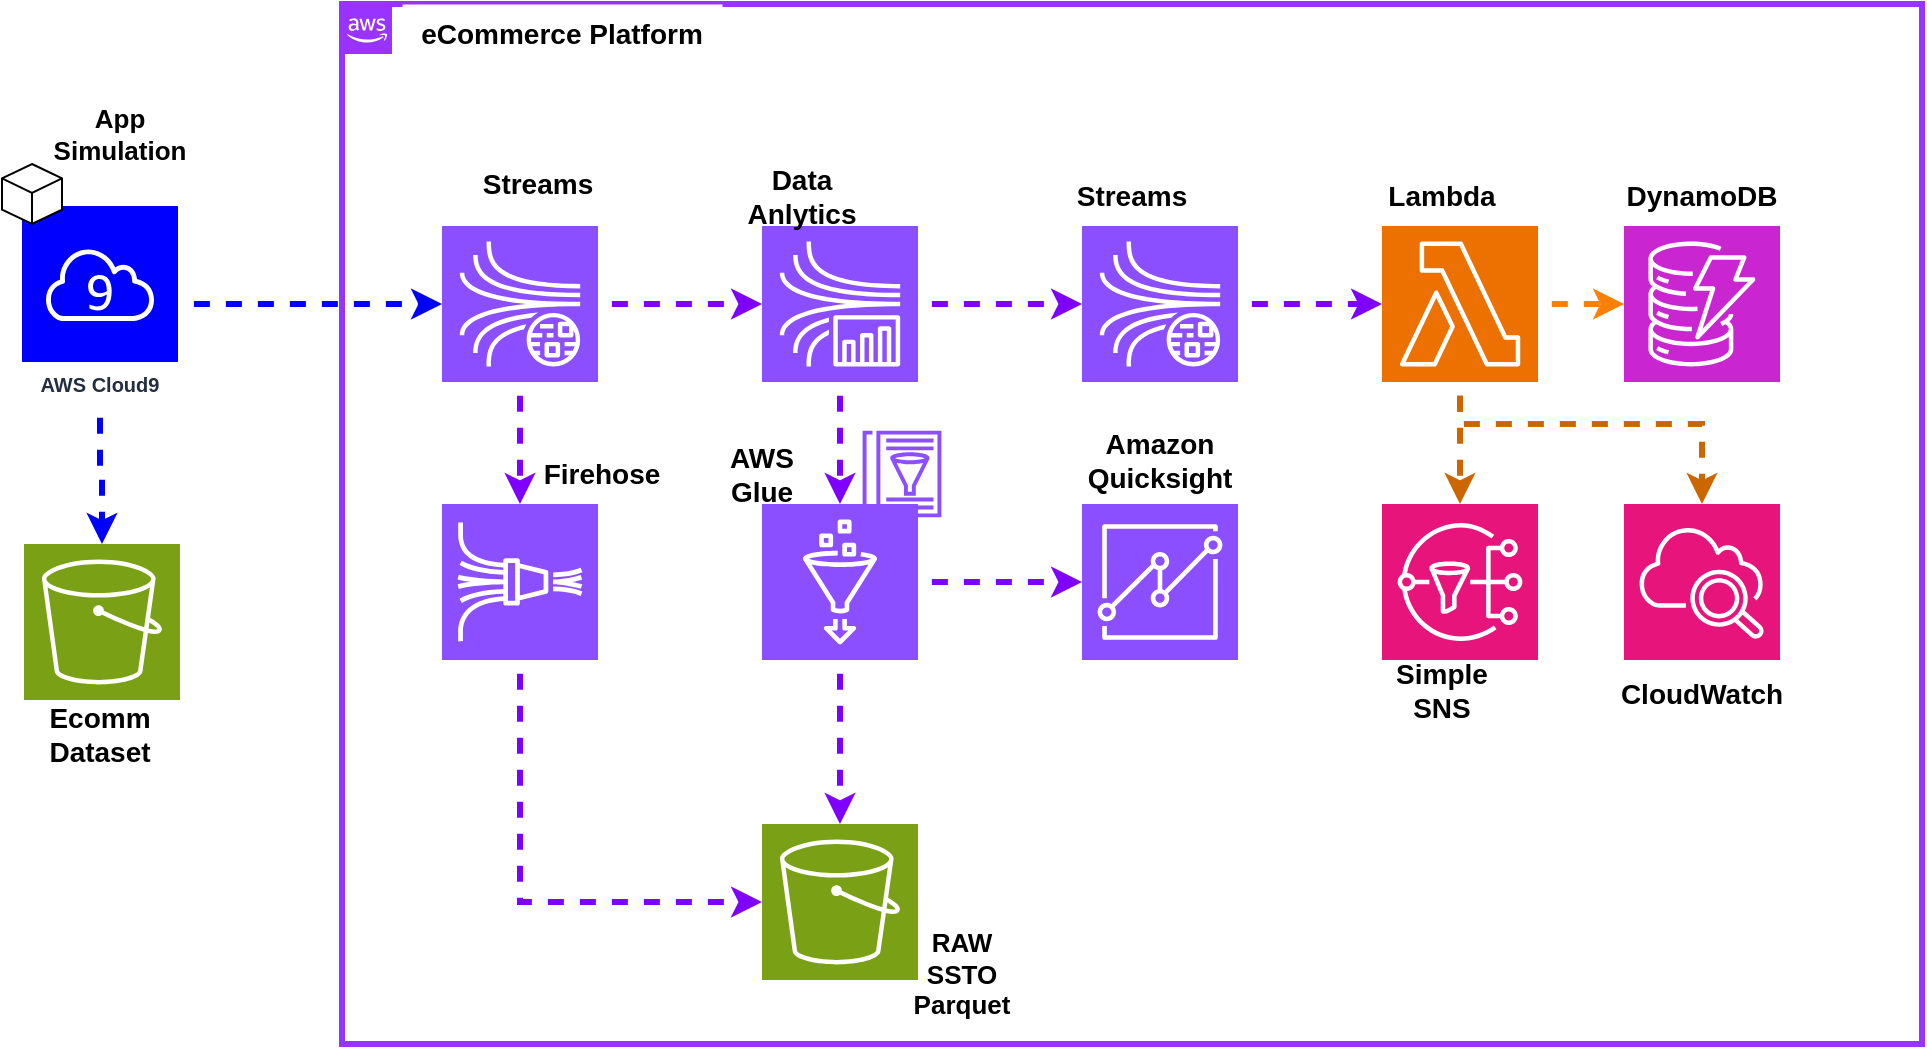 <mxfile version="24.6.5" type="google">
  <diagram name="Page-1" id="cVr5OiA_jelqR-696R6u">
    <mxGraphModel dx="1134" dy="643" grid="1" gridSize="10" guides="1" tooltips="1" connect="1" arrows="1" fold="1" page="1" pageScale="1" pageWidth="3300" pageHeight="4681" background="#FFFFFF" math="0" shadow="0">
      <root>
        <mxCell id="0" />
        <mxCell id="1" parent="0" />
        <mxCell id="RU883GlT187brTM5cQ6G-5" value="" style="edgeStyle=orthogonalEdgeStyle;rounded=0;orthogonalLoop=1;jettySize=auto;html=1;strokeColor=#0000FF;strokeWidth=3;flowAnimation=1;" parent="1" source="RU883GlT187brTM5cQ6G-1" target="RU883GlT187brTM5cQ6G-4" edge="1">
          <mxGeometry relative="1" as="geometry" />
        </mxCell>
        <mxCell id="RU883GlT187brTM5cQ6G-13" value="" style="edgeStyle=orthogonalEdgeStyle;rounded=0;orthogonalLoop=1;jettySize=auto;html=1;strokeColor=#0000FF;strokeWidth=3;flowAnimation=1;" parent="1" source="RU883GlT187brTM5cQ6G-1" target="RU883GlT187brTM5cQ6G-2" edge="1">
          <mxGeometry relative="1" as="geometry" />
        </mxCell>
        <mxCell id="RU883GlT187brTM5cQ6G-1" value="AWS Cloud9" style="sketch=0;outlineConnect=0;fontColor=#232F3E;gradientColor=none;strokeColor=#ffffff;fillColor=#0000FF;dashed=0;verticalLabelPosition=middle;verticalAlign=bottom;align=center;html=1;whiteSpace=wrap;fontSize=10;fontStyle=1;spacing=3;shape=mxgraph.aws4.productIcon;prIcon=mxgraph.aws4.cloud9;" parent="1" vertex="1">
          <mxGeometry x="79" y="150" width="80" height="100" as="geometry" />
        </mxCell>
        <mxCell id="RU883GlT187brTM5cQ6G-2" value="" style="sketch=0;points=[[0,0,0],[0.25,0,0],[0.5,0,0],[0.75,0,0],[1,0,0],[0,1,0],[0.25,1,0],[0.5,1,0],[0.75,1,0],[1,1,0],[0,0.25,0],[0,0.5,0],[0,0.75,0],[1,0.25,0],[1,0.5,0],[1,0.75,0]];outlineConnect=0;fontColor=#232F3E;fillColor=#7AA116;strokeColor=#ffffff;dashed=0;verticalLabelPosition=bottom;verticalAlign=top;align=center;html=1;fontSize=12;fontStyle=0;aspect=fixed;shape=mxgraph.aws4.resourceIcon;resIcon=mxgraph.aws4.s3;" parent="1" vertex="1">
          <mxGeometry x="81" y="320" width="78" height="78" as="geometry" />
        </mxCell>
        <mxCell id="RU883GlT187brTM5cQ6G-3" value="AWS Cloud" style="points=[[0,0],[0.25,0],[0.5,0],[0.75,0],[1,0],[1,0.25],[1,0.5],[1,0.75],[1,1],[0.75,1],[0.5,1],[0.25,1],[0,1],[0,0.75],[0,0.5],[0,0.25]];outlineConnect=0;gradientColor=none;html=1;whiteSpace=wrap;fontSize=12;fontStyle=0;container=1;pointerEvents=0;collapsible=0;recursiveResize=0;shape=mxgraph.aws4.group;grIcon=mxgraph.aws4.group_aws_cloud_alt;strokeColor=#9933FF;fillColor=none;verticalAlign=top;align=left;spacingLeft=30;fontColor=#232F3E;dashed=0;strokeWidth=3;" parent="1" vertex="1">
          <mxGeometry x="240" y="50" width="790" height="520" as="geometry" />
        </mxCell>
        <mxCell id="RU883GlT187brTM5cQ6G-18" value="" style="edgeStyle=orthogonalEdgeStyle;rounded=0;orthogonalLoop=1;jettySize=auto;html=1;strokeColor=#7F00FF;strokeWidth=3;flowAnimation=1;" parent="RU883GlT187brTM5cQ6G-3" source="RU883GlT187brTM5cQ6G-4" target="RU883GlT187brTM5cQ6G-8" edge="1">
          <mxGeometry relative="1" as="geometry" />
        </mxCell>
        <mxCell id="RU883GlT187brTM5cQ6G-28" value="" style="edgeStyle=orthogonalEdgeStyle;rounded=0;orthogonalLoop=1;jettySize=auto;html=1;strokeColor=#7F00FF;strokeWidth=3;flowAnimation=1;" parent="RU883GlT187brTM5cQ6G-3" source="RU883GlT187brTM5cQ6G-4" target="RU883GlT187brTM5cQ6G-26" edge="1">
          <mxGeometry relative="1" as="geometry" />
        </mxCell>
        <mxCell id="RU883GlT187brTM5cQ6G-4" value="" style="sketch=0;points=[[0,0,0],[0.25,0,0],[0.5,0,0],[0.75,0,0],[1,0,0],[0,1,0],[0.25,1,0],[0.5,1,0],[0.75,1,0],[1,1,0],[0,0.25,0],[0,0.5,0],[0,0.75,0],[1,0.25,0],[1,0.5,0],[1,0.75,0]];outlineConnect=0;fontColor=#232F3E;fillColor=#8C4FFF;strokeColor=#ffffff;dashed=0;verticalLabelPosition=bottom;verticalAlign=top;align=center;html=1;fontSize=12;fontStyle=0;aspect=fixed;shape=mxgraph.aws4.resourceIcon;resIcon=mxgraph.aws4.kinesis_data_streams;" parent="RU883GlT187brTM5cQ6G-3" vertex="1">
          <mxGeometry x="50" y="111" width="78" height="78" as="geometry" />
        </mxCell>
        <mxCell id="RU883GlT187brTM5cQ6G-35" value="" style="edgeStyle=orthogonalEdgeStyle;rounded=0;orthogonalLoop=1;jettySize=auto;html=1;strokeColor=#7F00FF;strokeWidth=3;flowAnimation=1;" parent="RU883GlT187brTM5cQ6G-3" source="RU883GlT187brTM5cQ6G-6" target="RU883GlT187brTM5cQ6G-34" edge="1">
          <mxGeometry relative="1" as="geometry" />
        </mxCell>
        <mxCell id="RU883GlT187brTM5cQ6G-6" value="" style="sketch=0;points=[[0,0,0],[0.25,0,0],[0.5,0,0],[0.75,0,0],[1,0,0],[0,1,0],[0.25,1,0],[0.5,1,0],[0.75,1,0],[1,1,0],[0,0.25,0],[0,0.5,0],[0,0.75,0],[1,0.25,0],[1,0.5,0],[1,0.75,0]];outlineConnect=0;fontColor=#232F3E;fillColor=#8C4FFF;strokeColor=#ffffff;dashed=0;verticalLabelPosition=bottom;verticalAlign=top;align=center;html=1;fontSize=12;fontStyle=0;aspect=fixed;shape=mxgraph.aws4.resourceIcon;resIcon=mxgraph.aws4.kinesis_data_streams;" parent="RU883GlT187brTM5cQ6G-3" vertex="1">
          <mxGeometry x="370" y="111" width="78" height="78" as="geometry" />
        </mxCell>
        <mxCell id="RU883GlT187brTM5cQ6G-25" value="" style="edgeStyle=orthogonalEdgeStyle;rounded=0;orthogonalLoop=1;jettySize=auto;html=1;strokeColor=#7F00FF;strokeWidth=3;flowAnimation=1;entryX=0;entryY=0.5;entryDx=0;entryDy=0;entryPerimeter=0;" parent="RU883GlT187brTM5cQ6G-3" source="RU883GlT187brTM5cQ6G-8" target="RU883GlT187brTM5cQ6G-22" edge="1">
          <mxGeometry relative="1" as="geometry">
            <mxPoint x="89" y="410" as="targetPoint" />
            <Array as="points">
              <mxPoint x="89" y="449" />
            </Array>
          </mxGeometry>
        </mxCell>
        <mxCell id="RU883GlT187brTM5cQ6G-8" value="" style="sketch=0;points=[[0,0,0],[0.25,0,0],[0.5,0,0],[0.75,0,0],[1,0,0],[0,1,0],[0.25,1,0],[0.5,1,0],[0.75,1,0],[1,1,0],[0,0.25,0],[0,0.5,0],[0,0.75,0],[1,0.25,0],[1,0.5,0],[1,0.75,0]];outlineConnect=0;fontColor=#232F3E;fillColor=#8C4FFF;strokeColor=#ffffff;dashed=0;verticalLabelPosition=bottom;verticalAlign=top;align=center;html=1;fontSize=12;fontStyle=0;aspect=fixed;shape=mxgraph.aws4.resourceIcon;resIcon=mxgraph.aws4.kinesis_data_firehose;" parent="RU883GlT187brTM5cQ6G-3" vertex="1">
          <mxGeometry x="50" y="250" width="78" height="78" as="geometry" />
        </mxCell>
        <mxCell id="RU883GlT187brTM5cQ6G-22" value="" style="sketch=0;points=[[0,0,0],[0.25,0,0],[0.5,0,0],[0.75,0,0],[1,0,0],[0,1,0],[0.25,1,0],[0.5,1,0],[0.75,1,0],[1,1,0],[0,0.25,0],[0,0.5,0],[0,0.75,0],[1,0.25,0],[1,0.5,0],[1,0.75,0]];outlineConnect=0;fontColor=#232F3E;fillColor=#7AA116;strokeColor=#ffffff;dashed=0;verticalLabelPosition=bottom;verticalAlign=top;align=center;html=1;fontSize=12;fontStyle=0;aspect=fixed;shape=mxgraph.aws4.resourceIcon;resIcon=mxgraph.aws4.s3;" parent="RU883GlT187brTM5cQ6G-3" vertex="1">
          <mxGeometry x="210" y="410" width="78" height="78" as="geometry" />
        </mxCell>
        <mxCell id="RU883GlT187brTM5cQ6G-29" value="" style="edgeStyle=orthogonalEdgeStyle;rounded=0;orthogonalLoop=1;jettySize=auto;html=1;strokeColor=#7F00FF;strokeWidth=3;flowAnimation=1;" parent="RU883GlT187brTM5cQ6G-3" source="RU883GlT187brTM5cQ6G-26" target="RU883GlT187brTM5cQ6G-6" edge="1">
          <mxGeometry relative="1" as="geometry" />
        </mxCell>
        <mxCell id="RU883GlT187brTM5cQ6G-30" value="" style="edgeStyle=orthogonalEdgeStyle;rounded=0;orthogonalLoop=1;jettySize=auto;html=1;strokeColor=#7F00FF;strokeWidth=3;flowAnimation=1;" parent="RU883GlT187brTM5cQ6G-3" source="RU883GlT187brTM5cQ6G-26" target="RU883GlT187brTM5cQ6G-27" edge="1">
          <mxGeometry relative="1" as="geometry" />
        </mxCell>
        <mxCell id="RU883GlT187brTM5cQ6G-26" value="" style="sketch=0;points=[[0,0,0],[0.25,0,0],[0.5,0,0],[0.75,0,0],[1,0,0],[0,1,0],[0.25,1,0],[0.5,1,0],[0.75,1,0],[1,1,0],[0,0.25,0],[0,0.5,0],[0,0.75,0],[1,0.25,0],[1,0.5,0],[1,0.75,0]];outlineConnect=0;fontColor=#232F3E;fillColor=#8C4FFF;strokeColor=#ffffff;dashed=0;verticalLabelPosition=bottom;verticalAlign=top;align=center;html=1;fontSize=12;fontStyle=0;aspect=fixed;shape=mxgraph.aws4.resourceIcon;resIcon=mxgraph.aws4.kinesis_data_analytics;" parent="RU883GlT187brTM5cQ6G-3" vertex="1">
          <mxGeometry x="210" y="111" width="78" height="78" as="geometry" />
        </mxCell>
        <mxCell id="RU883GlT187brTM5cQ6G-31" value="" style="edgeStyle=orthogonalEdgeStyle;rounded=0;orthogonalLoop=1;jettySize=auto;html=1;strokeColor=#7F00FF;strokeWidth=3;flowAnimation=1;" parent="RU883GlT187brTM5cQ6G-3" source="RU883GlT187brTM5cQ6G-27" target="RU883GlT187brTM5cQ6G-22" edge="1">
          <mxGeometry relative="1" as="geometry" />
        </mxCell>
        <mxCell id="RU883GlT187brTM5cQ6G-33" value="" style="edgeStyle=orthogonalEdgeStyle;rounded=0;orthogonalLoop=1;jettySize=auto;html=1;strokeColor=#7F00FF;strokeWidth=3;flowAnimation=1;" parent="RU883GlT187brTM5cQ6G-3" source="RU883GlT187brTM5cQ6G-27" edge="1">
          <mxGeometry relative="1" as="geometry">
            <mxPoint x="370" y="289.0" as="targetPoint" />
          </mxGeometry>
        </mxCell>
        <mxCell id="RU883GlT187brTM5cQ6G-27" value="" style="sketch=0;points=[[0,0,0],[0.25,0,0],[0.5,0,0],[0.75,0,0],[1,0,0],[0,1,0],[0.25,1,0],[0.5,1,0],[0.75,1,0],[1,1,0],[0,0.25,0],[0,0.5,0],[0,0.75,0],[1,0.25,0],[1,0.5,0],[1,0.75,0]];outlineConnect=0;fontColor=#232F3E;fillColor=#8C4FFF;strokeColor=#ffffff;dashed=0;verticalLabelPosition=bottom;verticalAlign=top;align=center;html=1;fontSize=12;fontStyle=0;aspect=fixed;shape=mxgraph.aws4.resourceIcon;resIcon=mxgraph.aws4.glue;" parent="RU883GlT187brTM5cQ6G-3" vertex="1">
          <mxGeometry x="210" y="250" width="78" height="78" as="geometry" />
        </mxCell>
        <mxCell id="RU883GlT187brTM5cQ6G-39" value="" style="edgeStyle=orthogonalEdgeStyle;rounded=0;orthogonalLoop=1;jettySize=auto;html=1;strokeColor=#CC6600;strokeWidth=3;flowAnimation=1;" parent="RU883GlT187brTM5cQ6G-3" source="RU883GlT187brTM5cQ6G-34" target="RU883GlT187brTM5cQ6G-37" edge="1">
          <mxGeometry relative="1" as="geometry">
            <Array as="points">
              <mxPoint x="559" y="210" />
              <mxPoint x="680" y="210" />
            </Array>
          </mxGeometry>
        </mxCell>
        <mxCell id="RU883GlT187brTM5cQ6G-41" value="" style="edgeStyle=orthogonalEdgeStyle;rounded=0;orthogonalLoop=1;jettySize=auto;html=1;strokeColor=#CC6600;strokeWidth=3;flowAnimation=1;" parent="RU883GlT187brTM5cQ6G-3" source="RU883GlT187brTM5cQ6G-34" target="RU883GlT187brTM5cQ6G-36" edge="1">
          <mxGeometry relative="1" as="geometry" />
        </mxCell>
        <mxCell id="9zMB4vcSHFA135JGxdb3-5" value="" style="edgeStyle=orthogonalEdgeStyle;rounded=0;orthogonalLoop=1;jettySize=auto;html=1;strokeWidth=3;flowAnimation=1;strokeColor=#FF8000;" parent="RU883GlT187brTM5cQ6G-3" source="RU883GlT187brTM5cQ6G-34" target="9zMB4vcSHFA135JGxdb3-4" edge="1">
          <mxGeometry relative="1" as="geometry" />
        </mxCell>
        <mxCell id="RU883GlT187brTM5cQ6G-34" value="" style="sketch=0;points=[[0,0,0],[0.25,0,0],[0.5,0,0],[0.75,0,0],[1,0,0],[0,1,0],[0.25,1,0],[0.5,1,0],[0.75,1,0],[1,1,0],[0,0.25,0],[0,0.5,0],[0,0.75,0],[1,0.25,0],[1,0.5,0],[1,0.75,0]];outlineConnect=0;fontColor=#232F3E;fillColor=#ED7100;strokeColor=#ffffff;dashed=0;verticalLabelPosition=bottom;verticalAlign=top;align=center;html=1;fontSize=12;fontStyle=0;aspect=fixed;shape=mxgraph.aws4.resourceIcon;resIcon=mxgraph.aws4.lambda;" parent="RU883GlT187brTM5cQ6G-3" vertex="1">
          <mxGeometry x="520" y="111" width="78" height="78" as="geometry" />
        </mxCell>
        <mxCell id="RU883GlT187brTM5cQ6G-36" value="" style="sketch=0;points=[[0,0,0],[0.25,0,0],[0.5,0,0],[0.75,0,0],[1,0,0],[0,1,0],[0.25,1,0],[0.5,1,0],[0.75,1,0],[1,1,0],[0,0.25,0],[0,0.5,0],[0,0.75,0],[1,0.25,0],[1,0.5,0],[1,0.75,0]];outlineConnect=0;fontColor=#232F3E;fillColor=#E7157B;strokeColor=#ffffff;dashed=0;verticalLabelPosition=bottom;verticalAlign=top;align=center;html=1;fontSize=12;fontStyle=0;aspect=fixed;shape=mxgraph.aws4.resourceIcon;resIcon=mxgraph.aws4.sns;" parent="RU883GlT187brTM5cQ6G-3" vertex="1">
          <mxGeometry x="520" y="250" width="78" height="78" as="geometry" />
        </mxCell>
        <mxCell id="RU883GlT187brTM5cQ6G-37" value="" style="sketch=0;points=[[0,0,0],[0.25,0,0],[0.5,0,0],[0.75,0,0],[1,0,0],[0,1,0],[0.25,1,0],[0.5,1,0],[0.75,1,0],[1,1,0],[0,0.25,0],[0,0.5,0],[0,0.75,0],[1,0.25,0],[1,0.5,0],[1,0.75,0]];points=[[0,0,0],[0.25,0,0],[0.5,0,0],[0.75,0,0],[1,0,0],[0,1,0],[0.25,1,0],[0.5,1,0],[0.75,1,0],[1,1,0],[0,0.25,0],[0,0.5,0],[0,0.75,0],[1,0.25,0],[1,0.5,0],[1,0.75,0]];outlineConnect=0;fontColor=#232F3E;fillColor=#E7157B;strokeColor=#ffffff;dashed=0;verticalLabelPosition=bottom;verticalAlign=top;align=center;html=1;fontSize=12;fontStyle=0;aspect=fixed;shape=mxgraph.aws4.resourceIcon;resIcon=mxgraph.aws4.cloudwatch_2;" parent="RU883GlT187brTM5cQ6G-3" vertex="1">
          <mxGeometry x="641" y="250" width="78" height="78" as="geometry" />
        </mxCell>
        <mxCell id="RU883GlT187brTM5cQ6G-43" value="" style="shape=image;verticalLabelPosition=bottom;labelBackgroundColor=default;verticalAlign=top;aspect=fixed;imageAspect=0;image=https://flink.apache.org/img/logo/png/1000/flink_squirrel_1000.png;" parent="RU883GlT187brTM5cQ6G-3" vertex="1">
          <mxGeometry x="260" y="60" width="60" height="60" as="geometry" />
        </mxCell>
        <mxCell id="RU883GlT187brTM5cQ6G-47" value="Streams" style="text;html=1;strokeColor=none;fillColor=none;align=center;verticalAlign=middle;whiteSpace=wrap;rounded=0;fontStyle=1;fontSize=14;" parent="RU883GlT187brTM5cQ6G-3" vertex="1">
          <mxGeometry x="68" y="75" width="60" height="30" as="geometry" />
        </mxCell>
        <mxCell id="RU883GlT187brTM5cQ6G-48" value="eCommerce Platform" style="text;html=1;align=center;verticalAlign=middle;whiteSpace=wrap;rounded=0;fontStyle=1;fontSize=14;strokeWidth=0;fillColor=default;" parent="RU883GlT187brTM5cQ6G-3" vertex="1">
          <mxGeometry x="30" width="160" height="30" as="geometry" />
        </mxCell>
        <mxCell id="RU883GlT187brTM5cQ6G-50" value="Firehose" style="text;html=1;strokeColor=none;fillColor=none;align=center;verticalAlign=middle;whiteSpace=wrap;rounded=0;fontStyle=1;fontSize=14;" parent="RU883GlT187brTM5cQ6G-3" vertex="1">
          <mxGeometry x="100" y="220" width="60" height="30" as="geometry" />
        </mxCell>
        <mxCell id="RU883GlT187brTM5cQ6G-52" value="RAW SSTO Parquet" style="text;html=1;strokeColor=none;fillColor=none;align=center;verticalAlign=middle;whiteSpace=wrap;rounded=0;fontStyle=1;fontSize=13;" parent="RU883GlT187brTM5cQ6G-3" vertex="1">
          <mxGeometry x="280" y="470" width="60" height="30" as="geometry" />
        </mxCell>
        <mxCell id="RU883GlT187brTM5cQ6G-53" value="AWS Glue" style="text;html=1;strokeColor=none;fillColor=none;align=center;verticalAlign=middle;whiteSpace=wrap;rounded=0;fontStyle=1;fontSize=14;" parent="RU883GlT187brTM5cQ6G-3" vertex="1">
          <mxGeometry x="180" y="220" width="60" height="30" as="geometry" />
        </mxCell>
        <mxCell id="RU883GlT187brTM5cQ6G-55" value="Data Anlytics" style="text;html=1;strokeColor=none;fillColor=none;align=center;verticalAlign=middle;whiteSpace=wrap;rounded=0;fontStyle=1;fontSize=14;" parent="RU883GlT187brTM5cQ6G-3" vertex="1">
          <mxGeometry x="200" y="81" width="60" height="30" as="geometry" />
        </mxCell>
        <mxCell id="RU883GlT187brTM5cQ6G-56" value="Streams" style="text;html=1;strokeColor=none;fillColor=none;align=center;verticalAlign=middle;whiteSpace=wrap;rounded=0;fontStyle=1;fontSize=14;" parent="RU883GlT187brTM5cQ6G-3" vertex="1">
          <mxGeometry x="365" y="81" width="60" height="30" as="geometry" />
        </mxCell>
        <mxCell id="RU883GlT187brTM5cQ6G-57" value="Amazon Quicksight" style="text;html=1;strokeColor=none;fillColor=none;align=center;verticalAlign=middle;whiteSpace=wrap;rounded=0;fontStyle=1;fontSize=14;" parent="RU883GlT187brTM5cQ6G-3" vertex="1">
          <mxGeometry x="379" y="213.33" width="60" height="30" as="geometry" />
        </mxCell>
        <mxCell id="RU883GlT187brTM5cQ6G-58" value="Lambda" style="text;html=1;strokeColor=none;fillColor=none;align=center;verticalAlign=middle;whiteSpace=wrap;rounded=0;fontStyle=1;fontSize=14;" parent="RU883GlT187brTM5cQ6G-3" vertex="1">
          <mxGeometry x="520" y="81" width="60" height="30" as="geometry" />
        </mxCell>
        <mxCell id="RU883GlT187brTM5cQ6G-59" value="Simple SNS" style="text;html=1;strokeColor=none;fillColor=none;align=center;verticalAlign=middle;whiteSpace=wrap;rounded=0;fontStyle=1;fontSize=14;" parent="RU883GlT187brTM5cQ6G-3" vertex="1">
          <mxGeometry x="520" y="328" width="60" height="30" as="geometry" />
        </mxCell>
        <mxCell id="RU883GlT187brTM5cQ6G-60" value="CloudWatch" style="text;html=1;strokeColor=none;fillColor=none;align=center;verticalAlign=middle;whiteSpace=wrap;rounded=0;fontStyle=1;fontSize=14;" parent="RU883GlT187brTM5cQ6G-3" vertex="1">
          <mxGeometry x="650" y="330" width="60" height="30" as="geometry" />
        </mxCell>
        <mxCell id="9zMB4vcSHFA135JGxdb3-2" value="" style="sketch=0;outlineConnect=0;fontColor=#232F3E;gradientColor=none;fillColor=#8C4FFF;strokeColor=none;dashed=0;verticalLabelPosition=bottom;verticalAlign=top;align=center;html=1;fontSize=12;fontStyle=0;aspect=fixed;pointerEvents=1;shape=mxgraph.aws4.glue_data_catalog;" parent="RU883GlT187brTM5cQ6G-3" vertex="1">
          <mxGeometry x="260" y="213.33" width="40" height="43.33" as="geometry" />
        </mxCell>
        <mxCell id="9zMB4vcSHFA135JGxdb3-3" value="" style="sketch=0;points=[[0,0,0],[0.25,0,0],[0.5,0,0],[0.75,0,0],[1,0,0],[0,1,0],[0.25,1,0],[0.5,1,0],[0.75,1,0],[1,1,0],[0,0.25,0],[0,0.5,0],[0,0.75,0],[1,0.25,0],[1,0.5,0],[1,0.75,0]];outlineConnect=0;fontColor=#232F3E;fillColor=#8C4FFF;strokeColor=#ffffff;dashed=0;verticalLabelPosition=bottom;verticalAlign=top;align=center;html=1;fontSize=12;fontStyle=0;aspect=fixed;shape=mxgraph.aws4.resourceIcon;resIcon=mxgraph.aws4.quicksight;" parent="RU883GlT187brTM5cQ6G-3" vertex="1">
          <mxGeometry x="370" y="250" width="78" height="78" as="geometry" />
        </mxCell>
        <mxCell id="9zMB4vcSHFA135JGxdb3-4" value="" style="sketch=0;points=[[0,0,0],[0.25,0,0],[0.5,0,0],[0.75,0,0],[1,0,0],[0,1,0],[0.25,1,0],[0.5,1,0],[0.75,1,0],[1,1,0],[0,0.25,0],[0,0.5,0],[0,0.75,0],[1,0.25,0],[1,0.5,0],[1,0.75,0]];outlineConnect=0;fontColor=#232F3E;fillColor=#C925D1;strokeColor=#ffffff;dashed=0;verticalLabelPosition=bottom;verticalAlign=top;align=center;html=1;fontSize=12;fontStyle=0;aspect=fixed;shape=mxgraph.aws4.resourceIcon;resIcon=mxgraph.aws4.dynamodb;" parent="RU883GlT187brTM5cQ6G-3" vertex="1">
          <mxGeometry x="641" y="111" width="78" height="78" as="geometry" />
        </mxCell>
        <mxCell id="9zMB4vcSHFA135JGxdb3-6" value="DynamoDB" style="text;html=1;strokeColor=none;fillColor=none;align=center;verticalAlign=middle;whiteSpace=wrap;rounded=0;fontStyle=1;fontSize=14;" parent="RU883GlT187brTM5cQ6G-3" vertex="1">
          <mxGeometry x="650" y="81" width="60" height="30" as="geometry" />
        </mxCell>
        <mxCell id="RU883GlT187brTM5cQ6G-9" value="" style="html=1;whiteSpace=wrap;shape=isoCube2;backgroundOutline=1;isoAngle=15;" parent="1" vertex="1">
          <mxGeometry x="70" y="130" width="30" height="30" as="geometry" />
        </mxCell>
        <mxCell id="RU883GlT187brTM5cQ6G-12" value="" style="shape=image;verticalLabelPosition=bottom;labelBackgroundColor=default;verticalAlign=top;aspect=fixed;imageAspect=0;image=https://upload.wikimedia.org/wikipedia/commons/thumb/0/0a/Python.svg/768px-Python.svg.png;" parent="1" vertex="1">
          <mxGeometry x="150" y="122" width="46" height="46" as="geometry" />
        </mxCell>
        <mxCell id="RU883GlT187brTM5cQ6G-45" value="App Simulation" style="text;html=1;strokeColor=none;fillColor=none;align=center;verticalAlign=middle;whiteSpace=wrap;rounded=0;fontStyle=1;fontSize=13;" parent="1" vertex="1">
          <mxGeometry x="99" y="100" width="60" height="30" as="geometry" />
        </mxCell>
        <mxCell id="RU883GlT187brTM5cQ6G-46" value="Ecomm Dataset" style="text;html=1;strokeColor=none;fillColor=none;align=center;verticalAlign=middle;whiteSpace=wrap;rounded=0;fontStyle=1;fontSize=14;" parent="1" vertex="1">
          <mxGeometry x="89" y="400" width="60" height="30" as="geometry" />
        </mxCell>
      </root>
    </mxGraphModel>
  </diagram>
</mxfile>

